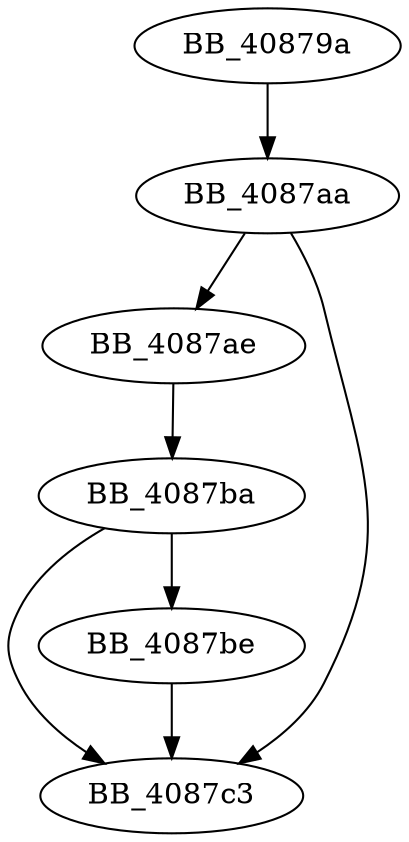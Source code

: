 DiGraph ___crtCorExitProcess{
BB_40879a->BB_4087aa
BB_4087aa->BB_4087ae
BB_4087aa->BB_4087c3
BB_4087ae->BB_4087ba
BB_4087ba->BB_4087be
BB_4087ba->BB_4087c3
BB_4087be->BB_4087c3
}
